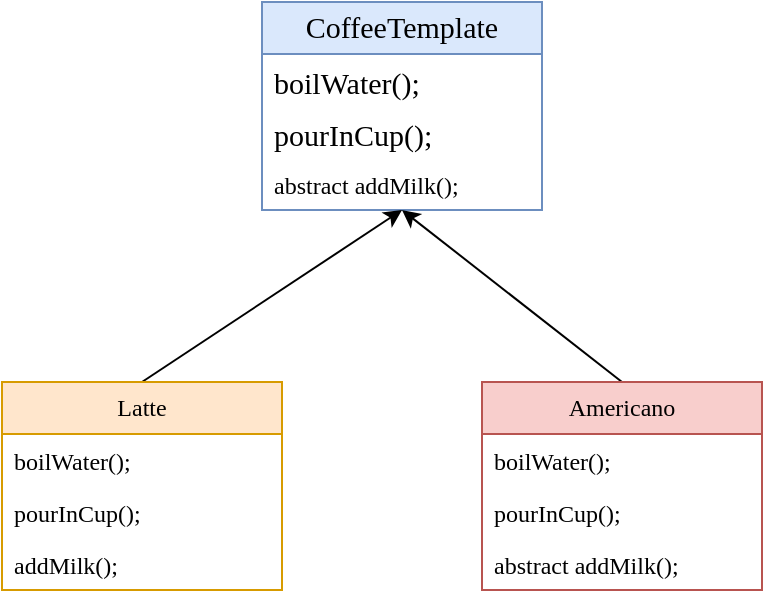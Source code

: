 <mxfile version="26.0.14">
  <diagram name="第 1 页" id="752u-f7Yjkx3OtLUOCj3">
    <mxGraphModel dx="658" dy="434" grid="1" gridSize="10" guides="1" tooltips="1" connect="1" arrows="1" fold="1" page="1" pageScale="1" pageWidth="827" pageHeight="1169" math="0" shadow="0">
      <root>
        <mxCell id="0" />
        <mxCell id="1" parent="0" />
        <mxCell id="rI_YomH8ywqovsCWZQNp-4" value="&lt;p style=&quot;margin: 0px; font-variant-numeric: normal; font-variant-east-asian: normal; font-variant-alternates: normal; font-size-adjust: none; font-kerning: auto; font-optical-sizing: auto; font-feature-settings: normal; font-variation-settings: normal; font-variant-position: normal; font-variant-emoji: normal; font-stretch: normal; font-size: 15px; line-height: normal; text-align: start;&quot; class=&quot;p1&quot;&gt;CoffeeTemplate&lt;/p&gt;" style="swimlane;fontStyle=0;childLayout=stackLayout;horizontal=1;startSize=26;fillColor=#dae8fc;horizontalStack=0;resizeParent=1;resizeParentMax=0;resizeLast=0;collapsible=1;marginBottom=0;whiteSpace=wrap;html=1;fontFamily=Times New Roman;strokeColor=#6c8ebf;" vertex="1" parent="1">
          <mxGeometry x="290" y="200" width="140" height="104" as="geometry" />
        </mxCell>
        <mxCell id="rI_YomH8ywqovsCWZQNp-5" value="&lt;p style=&quot;margin: 0px; font-variant-numeric: normal; font-variant-east-asian: normal; font-variant-alternates: normal; font-size-adjust: none; font-kerning: auto; font-optical-sizing: auto; font-feature-settings: normal; font-variation-settings: normal; font-variant-position: normal; font-variant-emoji: normal; font-stretch: normal; font-size: 15px; line-height: normal;&quot; class=&quot;p1&quot;&gt;boilWater();&lt;/p&gt;" style="text;strokeColor=none;fillColor=none;align=left;verticalAlign=top;spacingLeft=4;spacingRight=4;overflow=hidden;rotatable=0;points=[[0,0.5],[1,0.5]];portConstraint=eastwest;whiteSpace=wrap;html=1;fontColor=default;fontFamily=Times New Roman;" vertex="1" parent="rI_YomH8ywqovsCWZQNp-4">
          <mxGeometry y="26" width="140" height="26" as="geometry" />
        </mxCell>
        <mxCell id="rI_YomH8ywqovsCWZQNp-6" value="&lt;p style=&quot;margin: 0px; font-variant-numeric: normal; font-variant-east-asian: normal; font-variant-alternates: normal; font-size-adjust: none; font-kerning: auto; font-optical-sizing: auto; font-feature-settings: normal; font-variation-settings: normal; font-variant-position: normal; font-variant-emoji: normal; font-stretch: normal; font-size: 15px; line-height: normal;&quot; class=&quot;p1&quot;&gt;pourInCup();&lt;/p&gt;" style="text;strokeColor=none;fillColor=none;align=left;verticalAlign=top;spacingLeft=4;spacingRight=4;overflow=hidden;rotatable=0;points=[[0,0.5],[1,0.5]];portConstraint=eastwest;whiteSpace=wrap;html=1;fontColor=default;fontFamily=Times New Roman;" vertex="1" parent="rI_YomH8ywqovsCWZQNp-4">
          <mxGeometry y="52" width="140" height="26" as="geometry" />
        </mxCell>
        <mxCell id="rI_YomH8ywqovsCWZQNp-7" value="abstract addMilk();" style="text;strokeColor=none;fillColor=none;align=left;verticalAlign=top;spacingLeft=4;spacingRight=4;overflow=hidden;rotatable=0;points=[[0,0.5],[1,0.5]];portConstraint=eastwest;whiteSpace=wrap;html=1;fontColor=default;fontFamily=Times New Roman;" vertex="1" parent="rI_YomH8ywqovsCWZQNp-4">
          <mxGeometry y="78" width="140" height="26" as="geometry" />
        </mxCell>
        <mxCell id="rI_YomH8ywqovsCWZQNp-16" style="rounded=0;orthogonalLoop=1;jettySize=auto;html=1;entryX=0.5;entryY=1;entryDx=0;entryDy=0;exitX=0.5;exitY=0;exitDx=0;exitDy=0;fontColor=default;fontFamily=Times New Roman;" edge="1" parent="1" source="rI_YomH8ywqovsCWZQNp-8" target="rI_YomH8ywqovsCWZQNp-4">
          <mxGeometry relative="1" as="geometry" />
        </mxCell>
        <mxCell id="rI_YomH8ywqovsCWZQNp-8" value="Latte" style="swimlane;fontStyle=0;childLayout=stackLayout;horizontal=1;startSize=26;fillColor=#ffe6cc;horizontalStack=0;resizeParent=1;resizeParentMax=0;resizeLast=0;collapsible=1;marginBottom=0;whiteSpace=wrap;html=1;fontFamily=Times New Roman;strokeColor=#d79b00;" vertex="1" parent="1">
          <mxGeometry x="160" y="390" width="140" height="104" as="geometry" />
        </mxCell>
        <mxCell id="rI_YomH8ywqovsCWZQNp-9" value="boilWater();" style="text;strokeColor=none;fillColor=none;align=left;verticalAlign=top;spacingLeft=4;spacingRight=4;overflow=hidden;rotatable=0;points=[[0,0.5],[1,0.5]];portConstraint=eastwest;whiteSpace=wrap;html=1;fontColor=default;fontFamily=Times New Roman;" vertex="1" parent="rI_YomH8ywqovsCWZQNp-8">
          <mxGeometry y="26" width="140" height="26" as="geometry" />
        </mxCell>
        <mxCell id="rI_YomH8ywqovsCWZQNp-10" value="pourInCup();" style="text;strokeColor=none;fillColor=none;align=left;verticalAlign=top;spacingLeft=4;spacingRight=4;overflow=hidden;rotatable=0;points=[[0,0.5],[1,0.5]];portConstraint=eastwest;whiteSpace=wrap;html=1;fontColor=default;fontFamily=Times New Roman;" vertex="1" parent="rI_YomH8ywqovsCWZQNp-8">
          <mxGeometry y="52" width="140" height="26" as="geometry" />
        </mxCell>
        <mxCell id="rI_YomH8ywqovsCWZQNp-11" value="addMilk();" style="text;strokeColor=none;fillColor=none;align=left;verticalAlign=top;spacingLeft=4;spacingRight=4;overflow=hidden;rotatable=0;points=[[0,0.5],[1,0.5]];portConstraint=eastwest;whiteSpace=wrap;html=1;fontColor=default;fontFamily=Times New Roman;" vertex="1" parent="rI_YomH8ywqovsCWZQNp-8">
          <mxGeometry y="78" width="140" height="26" as="geometry" />
        </mxCell>
        <mxCell id="rI_YomH8ywqovsCWZQNp-17" style="rounded=0;orthogonalLoop=1;jettySize=auto;html=1;entryX=0.5;entryY=1;entryDx=0;entryDy=0;exitX=0.5;exitY=0;exitDx=0;exitDy=0;fontColor=default;fontFamily=Times New Roman;" edge="1" parent="1" source="rI_YomH8ywqovsCWZQNp-12" target="rI_YomH8ywqovsCWZQNp-4">
          <mxGeometry relative="1" as="geometry">
            <mxPoint x="360" y="310" as="targetPoint" />
          </mxGeometry>
        </mxCell>
        <mxCell id="rI_YomH8ywqovsCWZQNp-12" value="Americano" style="swimlane;fontStyle=0;childLayout=stackLayout;horizontal=1;startSize=26;fillColor=#f8cecc;horizontalStack=0;resizeParent=1;resizeParentMax=0;resizeLast=0;collapsible=1;marginBottom=0;whiteSpace=wrap;html=1;fontFamily=Times New Roman;strokeColor=#b85450;" vertex="1" parent="1">
          <mxGeometry x="400" y="390" width="140" height="104" as="geometry" />
        </mxCell>
        <mxCell id="rI_YomH8ywqovsCWZQNp-13" value="boilWater();" style="text;strokeColor=none;fillColor=none;align=left;verticalAlign=top;spacingLeft=4;spacingRight=4;overflow=hidden;rotatable=0;points=[[0,0.5],[1,0.5]];portConstraint=eastwest;whiteSpace=wrap;html=1;fontColor=default;fontFamily=Times New Roman;" vertex="1" parent="rI_YomH8ywqovsCWZQNp-12">
          <mxGeometry y="26" width="140" height="26" as="geometry" />
        </mxCell>
        <mxCell id="rI_YomH8ywqovsCWZQNp-14" value="pourInCup();" style="text;strokeColor=none;fillColor=none;align=left;verticalAlign=top;spacingLeft=4;spacingRight=4;overflow=hidden;rotatable=0;points=[[0,0.5],[1,0.5]];portConstraint=eastwest;whiteSpace=wrap;html=1;fontColor=default;fontFamily=Times New Roman;" vertex="1" parent="rI_YomH8ywqovsCWZQNp-12">
          <mxGeometry y="52" width="140" height="26" as="geometry" />
        </mxCell>
        <mxCell id="rI_YomH8ywqovsCWZQNp-15" value="abstract addMilk();" style="text;strokeColor=none;fillColor=none;align=left;verticalAlign=top;spacingLeft=4;spacingRight=4;overflow=hidden;rotatable=0;points=[[0,0.5],[1,0.5]];portConstraint=eastwest;whiteSpace=wrap;html=1;fontColor=default;fontFamily=Times New Roman;" vertex="1" parent="rI_YomH8ywqovsCWZQNp-12">
          <mxGeometry y="78" width="140" height="26" as="geometry" />
        </mxCell>
      </root>
    </mxGraphModel>
  </diagram>
</mxfile>
